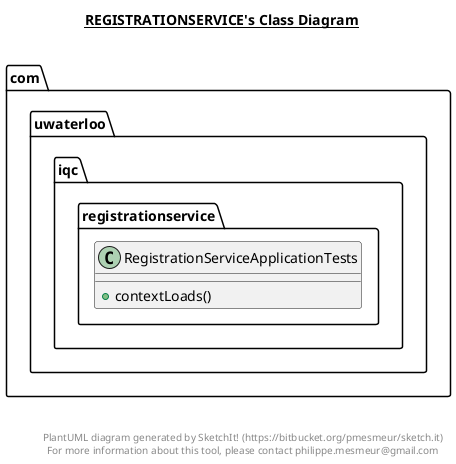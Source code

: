 @startuml

title __REGISTRATIONSERVICE's Class Diagram__\n

  namespace com.uwaterloo.iqc.registrationservice {
    class com.uwaterloo.iqc.registrationservice.RegistrationServiceApplicationTests {
        + contextLoads()
    }
  }
  



right footer


PlantUML diagram generated by SketchIt! (https://bitbucket.org/pmesmeur/sketch.it)
For more information about this tool, please contact philippe.mesmeur@gmail.com
endfooter

@enduml
